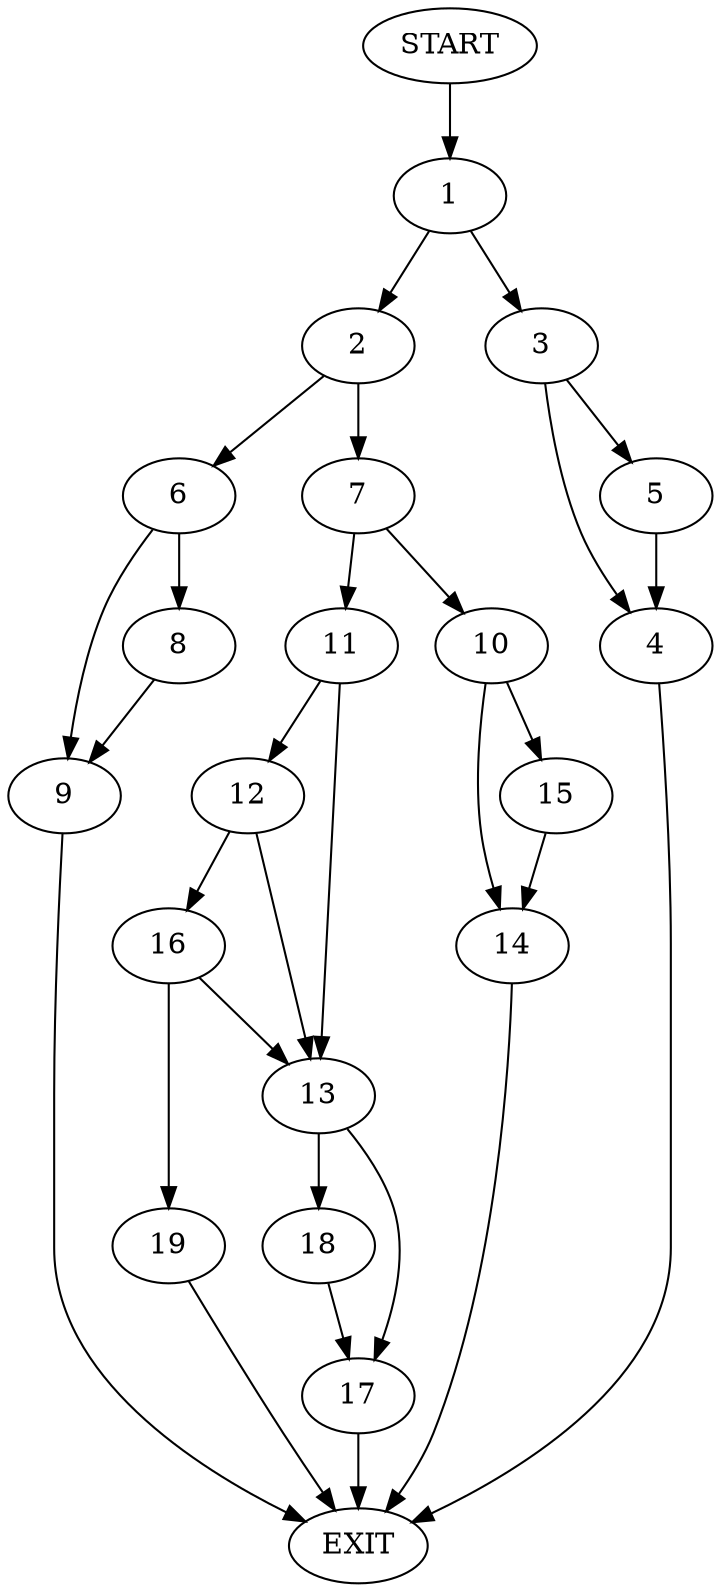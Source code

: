 digraph {
0 [label="START"]
20 [label="EXIT"]
0 -> 1
1 -> 2
1 -> 3
3 -> 4
3 -> 5
2 -> 6
2 -> 7
4 -> 20
5 -> 4
6 -> 8
6 -> 9
7 -> 10
7 -> 11
9 -> 20
8 -> 9
11 -> 12
11 -> 13
10 -> 14
10 -> 15
12 -> 16
12 -> 13
13 -> 17
13 -> 18
16 -> 19
16 -> 13
19 -> 20
18 -> 17
17 -> 20
15 -> 14
14 -> 20
}
